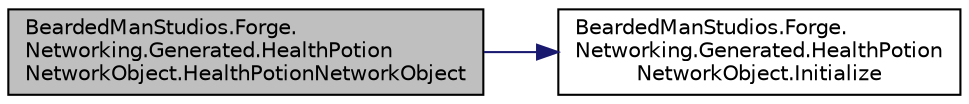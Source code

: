 digraph "BeardedManStudios.Forge.Networking.Generated.HealthPotionNetworkObject.HealthPotionNetworkObject"
{
 // LATEX_PDF_SIZE
  edge [fontname="Helvetica",fontsize="10",labelfontname="Helvetica",labelfontsize="10"];
  node [fontname="Helvetica",fontsize="10",shape=record];
  rankdir="LR";
  Node4 [label="BeardedManStudios.Forge.\lNetworking.Generated.HealthPotion\lNetworkObject.HealthPotionNetworkObject",height=0.2,width=0.4,color="black", fillcolor="grey75", style="filled", fontcolor="black",tooltip=" "];
  Node4 -> Node5 [color="midnightblue",fontsize="10",style="solid",fontname="Helvetica"];
  Node5 [label="BeardedManStudios.Forge.\lNetworking.Generated.HealthPotion\lNetworkObject.Initialize",height=0.2,width=0.4,color="black", fillcolor="white", style="filled",URL="$class_bearded_man_studios_1_1_forge_1_1_networking_1_1_generated_1_1_health_potion_network_object.html#a6a0c17281a8a369d367e2f2b6de8da56",tooltip=" "];
}
